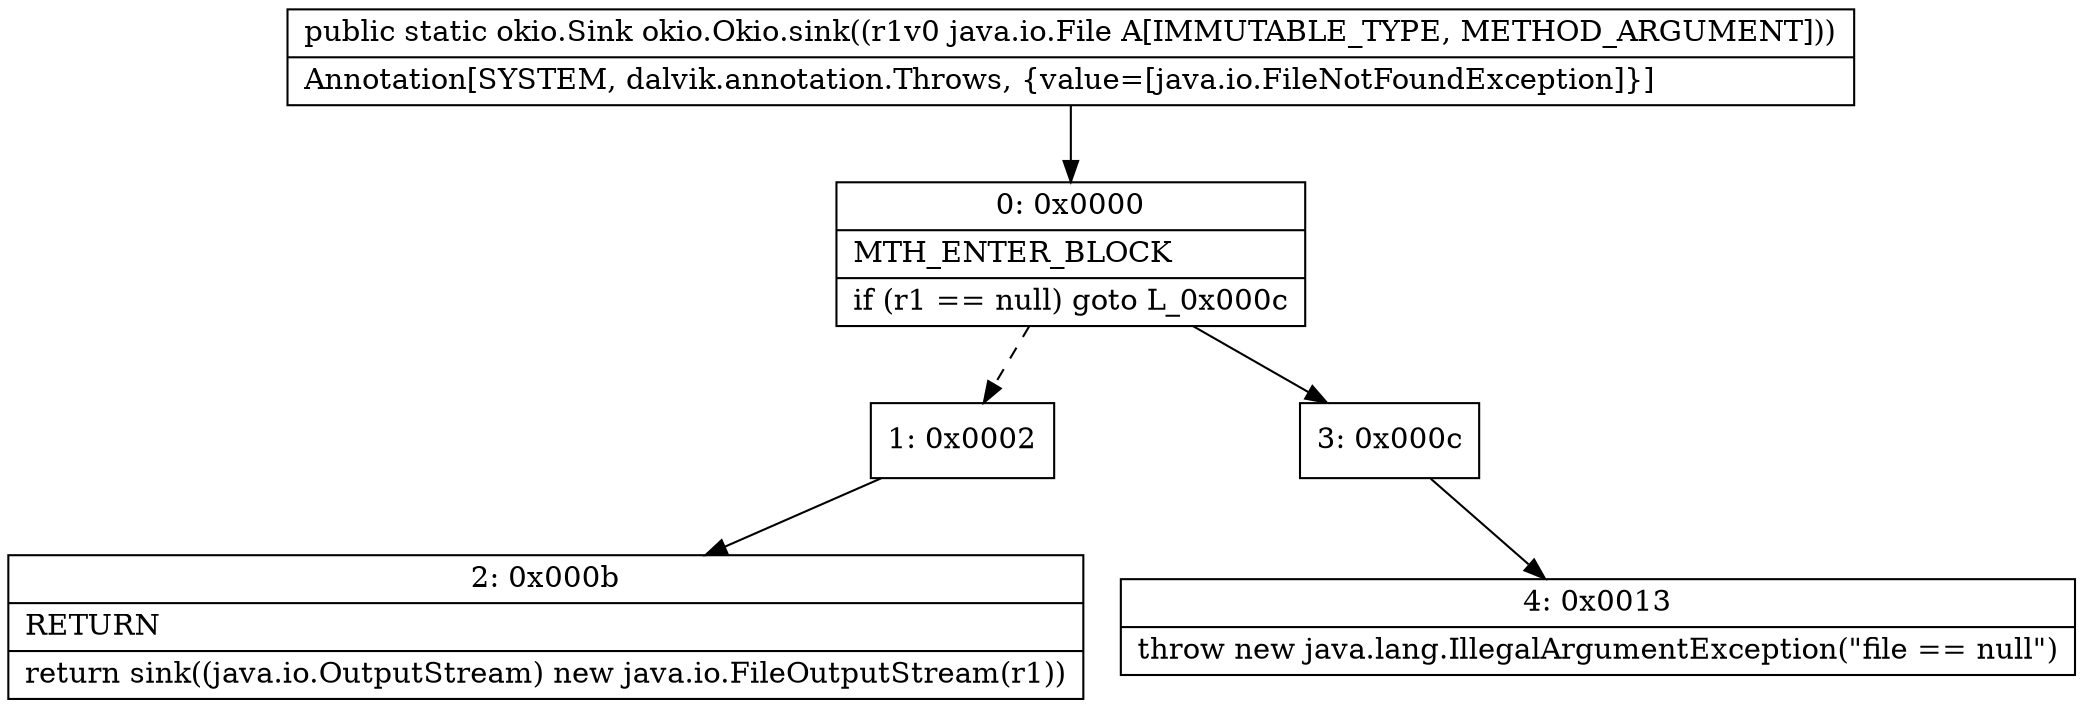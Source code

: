 digraph "CFG forokio.Okio.sink(Ljava\/io\/File;)Lokio\/Sink;" {
Node_0 [shape=record,label="{0\:\ 0x0000|MTH_ENTER_BLOCK\l|if (r1 == null) goto L_0x000c\l}"];
Node_1 [shape=record,label="{1\:\ 0x0002}"];
Node_2 [shape=record,label="{2\:\ 0x000b|RETURN\l|return sink((java.io.OutputStream) new java.io.FileOutputStream(r1))\l}"];
Node_3 [shape=record,label="{3\:\ 0x000c}"];
Node_4 [shape=record,label="{4\:\ 0x0013|throw new java.lang.IllegalArgumentException(\"file == null\")\l}"];
MethodNode[shape=record,label="{public static okio.Sink okio.Okio.sink((r1v0 java.io.File A[IMMUTABLE_TYPE, METHOD_ARGUMENT]))  | Annotation[SYSTEM, dalvik.annotation.Throws, \{value=[java.io.FileNotFoundException]\}]\l}"];
MethodNode -> Node_0;
Node_0 -> Node_1[style=dashed];
Node_0 -> Node_3;
Node_1 -> Node_2;
Node_3 -> Node_4;
}

